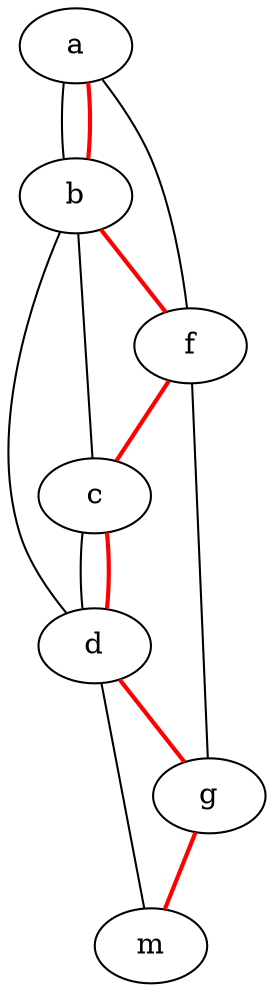 graph G {
    a -- b;
    b -- c;
    b -- d;
    a -- f;
    c -- d;
    d -- m;
    f -- g;
    a -- b [color=red,penwidth=2.0];
    b -- f [color=red,penwidth=2.0];
    f -- c [color=red,penwidth=2.0];
    c -- d [color=red,penwidth=2.0];
    d -- g [color=red,penwidth=2.0];
    g -- m [color=red,penwidth=2.0];
}